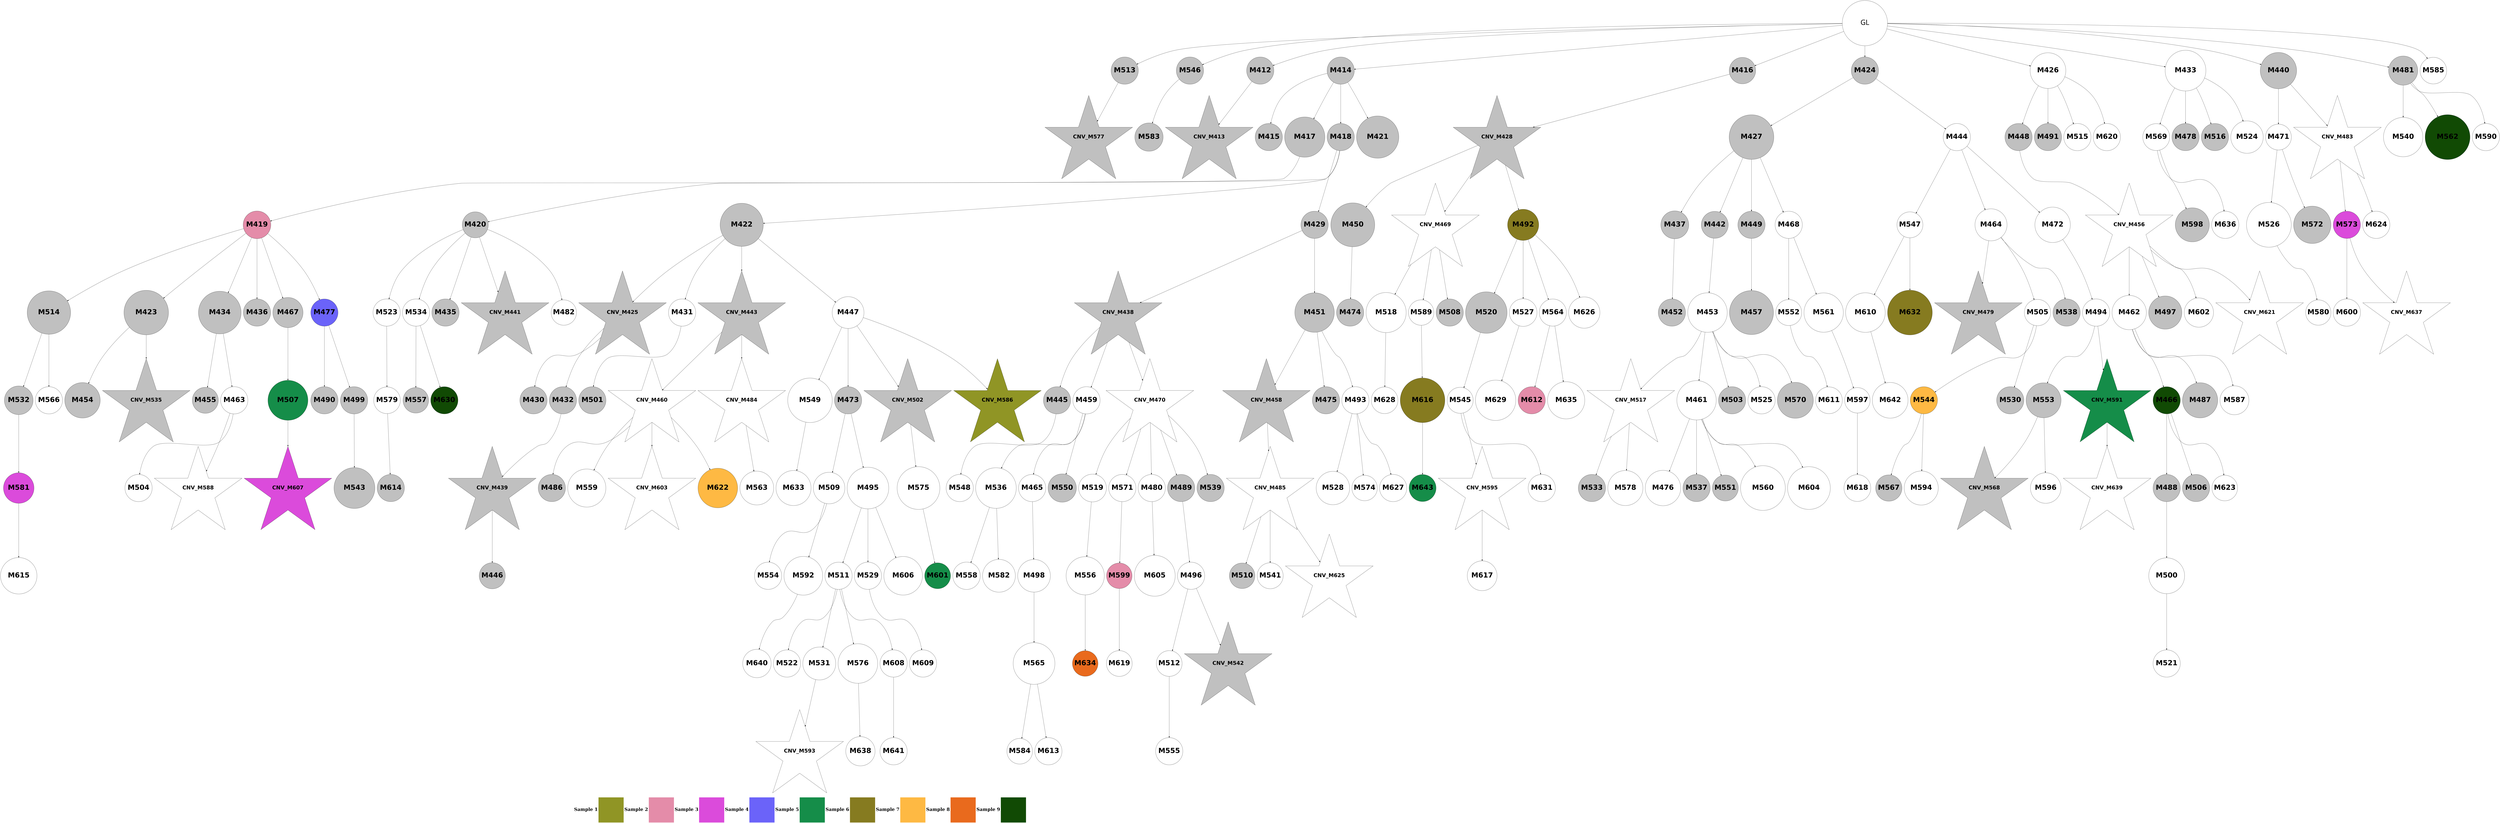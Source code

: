 digraph G { 
rankdir=TB;
512 -> 557;
512 -> 595;
514 -> 525;
514 -> 534;
514 -> 579;
514 -> 611;
515 -> 558;
516 -> 580;
517 -> 535;
517 -> 569;
520 -> 536;
520 -> 581;
521 -> 631;
522 -> 559;
523 -> 548;
526 -> 582;
529 -> 583;
530 -> 632;
532 -> 612;
534 -> 596;
535 -> 584;
537 -> 560;
537 -> 633;
539 -> 561;
539 -> 585;
547 -> 570;
547 -> 597;
548 -> 598;
548 -> 634;
549 -> 586;
550 -> 613;
550 -> 635;
552 -> 636;
555 -> 614;
556 -> 571;
556 -> 599;
559 -> 637;
564 -> 600;
567 -> 615;
567 -> 638;
568 -> 587;
568 -> 616;
572 -> 601;
572 -> 639;
574 -> 602;
576 -> 603;
576 -> 640;
578 -> 604;
579 -> 641;
582 -> 617;
584 -> 618;
592 -> 619;
594 -> 642;
595 -> 643;
598 -> 620;
600 -> 621;
602 -> 622;
611 -> 644;
613 -> 645;
619 -> 646;
414 -> 415;
414 -> 417;
414 -> 419;
414 -> 427;
414 -> 429;
414 -> 436;
414 -> 443;
414 -> 484;
414 -> 516;
414 -> 549;
414 -> 588;
415 -> 416;
417 -> 418;
417 -> 420;
417 -> 421;
417 -> 424;
419 -> 431;
420 -> 422;
421 -> 423;
421 -> 425;
421 -> 432;
422 -> 426;
422 -> 437;
422 -> 439;
422 -> 470;
422 -> 480;
422 -> 517;
423 -> 438;
423 -> 444;
423 -> 485;
423 -> 526;
423 -> 537;
425 -> 428;
425 -> 434;
425 -> 446;
425 -> 450;
426 -> 457;
426 -> 538;
427 -> 430;
427 -> 447;
428 -> 433;
428 -> 435;
429 -> 451;
429 -> 494;
429 -> 518;
429 -> 623;
430 -> 440;
430 -> 445;
430 -> 452;
430 -> 471;
431 -> 453;
431 -> 472;
431 -> 495;
432 -> 441;
432 -> 454;
434 -> 504;
435 -> 442;
436 -> 481;
436 -> 519;
436 -> 527;
436 -> 572;
437 -> 458;
437 -> 466;
440 -> 455;
441 -> 448;
441 -> 462;
441 -> 473;
442 -> 449;
443 -> 474;
443 -> 486;
445 -> 456;
446 -> 463;
446 -> 487;
447 -> 467;
447 -> 475;
447 -> 550;
448 -> 551;
450 -> 476;
450 -> 505;
450 -> 552;
450 -> 589;
451 -> 459;
452 -> 460;
453 -> 477;
454 -> 461;
454 -> 478;
454 -> 496;
456 -> 464;
456 -> 506;
456 -> 520;
456 -> 528;
456 -> 573;
459 -> 465;
459 -> 500;
459 -> 605;
459 -> 624;
461 -> 488;
462 -> 468;
462 -> 539;
462 -> 553;
463 -> 489;
463 -> 562;
463 -> 606;
463 -> 625;
464 -> 479;
464 -> 540;
464 -> 554;
464 -> 563;
464 -> 607;
465 -> 469;
465 -> 490;
465 -> 590;
466 -> 507;
466 -> 591;
467 -> 482;
467 -> 508;
467 -> 541;
468 -> 501;
469 -> 491;
469 -> 509;
469 -> 626;
470 -> 510;
471 -> 555;
471 -> 564;
472 -> 511;
472 -> 521;
472 -> 592;
473 -> 483;
473 -> 492;
473 -> 522;
473 -> 542;
473 -> 574;
474 -> 529;
474 -> 575;
475 -> 497;
476 -> 498;
476 -> 512;
480 -> 493;
480 -> 502;
483 -> 608;
484 -> 543;
484 -> 565;
484 -> 593;
486 -> 576;
486 -> 627;
487 -> 566;
488 -> 513;
488 -> 544;
488 -> 628;
491 -> 503;
492 -> 499;
495 -> 523;
495 -> 530;
495 -> 567;
495 -> 629;
496 -> 531;
496 -> 577;
496 -> 630;
497 -> 556;
497 -> 594;
498 -> 514;
498 -> 532;
498 -> 609;
499 -> 515;
499 -> 545;
501 -> 568;
502 -> 546;
503 -> 524;
505 -> 578;
508 -> 533;
508 -> 547;
510 -> 610;
633 [shape=circle style=filled fillcolor="#114a04" fontname="helvetica-bold" fontsize=56 label="M630" width=1.18 height=2 ];
565 [shape=circle style=filled fillcolor="#114a04" fontname="helvetica-bold" fontsize=56 label="M562" width=4.96 height=2 ];
469 [shape=circle style=filled fillcolor="#114a04" fontname="helvetica-bold" fontsize=56 label="M466" width=1.44 height=2 ];
624 [shape=star style=filled fillcolor=white fontname="helvetica-bold" fontsize=42 label="CNV_M621"];
542 [shape=circle style=filled fillcolor=grey fontname="helvetica-bold" fontsize=56 label="M539" width=1 height=2 ];
601 [shape=circle style=filled fillcolor=grey fontname="helvetica-bold" fontsize=56 label="M598" width=3.77 height=2 ];
496 [shape=circle style=filled fillcolor=white fontname="helvetica-bold" fontsize=56 label="M493" width=1.8 height=2 ];
511 [shape=circle style=filled fillcolor=grey fontname="helvetica-bold" fontsize=56 label="M508" width=0.33 height=2 ];
570 [shape=circle style=filled fillcolor=grey fontname="helvetica-bold" fontsize=56 label="M567" width=2.25 height=2 ];
462 [shape=circle style=filled fillcolor=white fontname="helvetica-bold" fontsize=56 label="M459" width=0.34 height=2 ];
637 [shape=circle style=filled fillcolor="#e96a1d" fontname="helvetica-bold" fontsize=56 label="M634" width=2.61 height=2 ];
429 [shape=circle style=filled fillcolor=white fontname="helvetica-bold" fontsize=56 label="M426" width=3.95 height=2 ];
549 [shape=circle style=filled fillcolor=grey fontname="helvetica-bold" fontsize=56 label="M546" width=0.32 height=2 ];
621 [shape=circle style=filled fillcolor=white fontname="helvetica-bold" fontsize=56 label="M618" width=2.09 height=2 ];
465 [shape=circle style=filled fillcolor=white fontname="helvetica-bold" fontsize=56 label="M462" width=3.79 height=2 ];
449 [shape=circle style=filled fillcolor=grey fontname="helvetica-bold" fontsize=56 label="M446" width=2.37 height=2 ];
548 [shape=circle style=filled fillcolor=white fontname="helvetica-bold" fontsize=56 label="M545" width=2.87 height=2 ];
521 [shape=circle style=filled fillcolor=white fontname="helvetica-bold" fontsize=56 label="M518" width=4.43 height=2 ];
468 [shape=circle style=filled fillcolor=white fontname="helvetica-bold" fontsize=56 label="M465" width=0.26 height=2 ];
527 [shape=circle style=filled fillcolor=white fontname="helvetica-bold" fontsize=56 label="M524" width=3.59 height=2 ];
487 [shape=star style=filled fillcolor=white fontname="helvetica-bold" fontsize=42 label="CNV_M484"];
594 [shape=star style=filled fillcolor="#158d49" fontname="helvetica-bold" fontsize=42 label="CNV_M591"];
495 [shape=circle style=filled fillcolor="#867b20" fontname="helvetica-bold" fontsize=56 label="M492" width=3.44 height=2 ];
606 [shape=star style=filled fillcolor=white fontname="helvetica-bold" fontsize=42 label="CNV_M603"];
641 [shape=circle style=filled fillcolor=white fontname="helvetica-bold" fontsize=56 label="M638" width=3.24 height=2 ];
484 [shape=circle style=filled fillcolor=grey fontname="helvetica-bold" fontsize=56 label="M481" width=3.22 height=2 ];
630 [shape=circle style=filled fillcolor=white fontname="helvetica-bold" fontsize=56 label="M627" width=1.94 height=2 ];
589 [shape=star style=filled fillcolor="#909525" fontname="helvetica-bold" fontsize=42 label="CNV_M586"];
554 [shape=circle style=filled fillcolor=grey fontname="helvetica-bold" fontsize=56 label="M551" width=2.45 height=2 ];
592 [shape=circle style=filled fillcolor=white fontname="helvetica-bold" fontsize=56 label="M589" width=2.74 height=2 ];
599 [shape=circle style=filled fillcolor=white fontname="helvetica-bold" fontsize=56 label="M596" width=3.38 height=2 ];
433 [shape=circle style=filled fillcolor=grey fontname="helvetica-bold" fontsize=56 label="M430" width=1.86 height=2 ];
503 [shape=circle style=filled fillcolor=white fontname="helvetica-bold" fontsize=56 label="M500" width=3.96 height=2 ];
423 [shape=circle style=filled fillcolor=grey fontname="helvetica-bold" fontsize=56 label="M420" width=2.39 height=2 ];
533 [shape=circle style=filled fillcolor=grey fontname="helvetica-bold" fontsize=56 label="M530" width=0.82 height=2 ];
508 [shape=circle style=filled fillcolor=white fontname="helvetica-bold" fontsize=56 label="M505" width=2.26 height=2 ];
573 [shape=circle style=filled fillcolor=grey fontname="helvetica-bold" fontsize=56 label="M570" width=3.97 height=2 ];
461 [shape=star style=filled fillcolor=grey fontname="helvetica-bold" fontsize=42 label="CNV_M458"];
619 [shape=circle style=filled fillcolor="#867b20" fontname="helvetica-bold" fontsize=56 label="M616" width=4.93 height=2 ];
524 [shape=circle style=filled fillcolor=white fontname="helvetica-bold" fontsize=56 label="M521" width=0.47 height=2 ];
543 [shape=circle style=filled fillcolor=white fontname="helvetica-bold" fontsize=56 label="M540" width=4.35 height=2 ];
597 [shape=circle style=filled fillcolor=white fontname="helvetica-bold" fontsize=56 label="M594" width=3.76 height=2 ];
431 [shape=star style=filled fillcolor=grey fontname="helvetica-bold" fontsize=42 label="CNV_M428"];
583 [shape=circle style=filled fillcolor=white fontname="helvetica-bold" fontsize=56 label="M580" width=2.79 height=2 ];
418 [shape=circle style=filled fillcolor=grey fontname="helvetica-bold" fontsize=56 label="M415" width=0.22 height=2 ];
596 [shape=star style=filled fillcolor=white fontname="helvetica-bold" fontsize=42 label="CNV_M593"];
585 [shape=circle style=filled fillcolor=white fontname="helvetica-bold" fontsize=56 label="M582" width=3.63 height=2 ];
590 [shape=circle style=filled fillcolor=white fontname="helvetica-bold" fontsize=56 label="M587" width=3.19 height=2 ];
523 [shape=circle style=filled fillcolor=grey fontname="helvetica-bold" fontsize=56 label="M520" width=4.58 height=2 ];
497 [shape=circle style=filled fillcolor=white fontname="helvetica-bold" fontsize=56 label="M494" width=3.01 height=2 ];
516 [shape=circle style=filled fillcolor=grey fontname="helvetica-bold" fontsize=56 label="M513" width=1.36 height=2 ];
446 [shape=star style=filled fillcolor=grey fontname="helvetica-bold" fontsize=42 label="CNV_M443"];
422 [shape=circle style=filled fillcolor="#e48ca9" fontname="helvetica-bold" fontsize=56 label="M419" width=3.06 height=2 ];
616 [shape=circle style=filled fillcolor=white fontname="helvetica-bold" fontsize=56 label="M613" width=0.48 height=2 ];
610 [shape=star style=filled fillcolor="#db4bdb" fontname="helvetica-bold" fontsize=42 label="CNV_M607"];
417 [shape=circle style=filled fillcolor=grey fontname="helvetica-bold" fontsize=56 label="M414" width=0.83 height=2 ];
481 [shape=circle style=filled fillcolor=grey fontname="helvetica-bold" fontsize=56 label="M478" width=0.85 height=2 ];
482 [shape=star style=filled fillcolor=grey fontname="helvetica-bold" fontsize=42 label="CNV_M479"];
452 [shape=circle style=filled fillcolor=grey fontname="helvetica-bold" fontsize=56 label="M449" width=1.68 height=2 ];
448 [shape=circle style=filled fillcolor=grey fontname="helvetica-bold" fontsize=56 label="M445" width=0 height=2 ];
493 [shape=circle style=filled fillcolor=grey fontname="helvetica-bold" fontsize=56 label="M490" width=1.15 height=2 ];
489 [shape=circle style=filled fillcolor=grey fontname="helvetica-bold" fontsize=56 label="M486" width=0.58 height=2 ];
564 [shape=circle style=filled fillcolor=white fontname="helvetica-bold" fontsize=56 label="M561" width=4.35 height=2 ];
507 [shape=circle style=filled fillcolor=white fontname="helvetica-bold" fontsize=56 label="M504" width=1.07 height=2 ];
586 [shape=circle style=filled fillcolor=grey fontname="helvetica-bold" fontsize=56 label="M583" width=3.13 height=2 ];
491 [shape=circle style=filled fillcolor=grey fontname="helvetica-bold" fontsize=56 label="M488" width=0.54 height=2 ];
531 [shape=circle style=filled fillcolor=white fontname="helvetica-bold" fontsize=56 label="M528" width=3.7 height=2 ];
547 [shape=circle style=filled fillcolor="#feb943" fontname="helvetica-bold" fontsize=56 label="M544" width=0.15 height=2 ];
634 [shape=circle style=filled fillcolor=white fontname="helvetica-bold" fontsize=56 label="M631" width=0.48 height=2 ];
514 [shape=circle style=filled fillcolor=white fontname="helvetica-bold" fontsize=56 label="M511" width=0.76 height=2 ];
576 [shape=circle style=filled fillcolor="#db4bdb" fontname="helvetica-bold" fontsize=56 label="M573" width=0.19 height=2 ];
604 [shape=circle style=filled fillcolor="#158d49" fontname="helvetica-bold" fontsize=56 label="M601" width=2.45 height=2 ];
571 [shape=star style=filled fillcolor=grey fontname="helvetica-bold" fontsize=42 label="CNV_M568"];
471 [shape=circle style=filled fillcolor=white fontname="helvetica-bold" fontsize=56 label="M468" width=1.28 height=2 ];
501 [shape=circle style=filled fillcolor=white fontname="helvetica-bold" fontsize=56 label="M498" width=3.61 height=2 ];
557 [shape=circle style=filled fillcolor=white fontname="helvetica-bold" fontsize=56 label="M554" width=1.48 height=2 ];
598 [shape=star style=filled fillcolor=white fontname="helvetica-bold" fontsize=42 label="CNV_M595"];
528 [shape=circle style=filled fillcolor=white fontname="helvetica-bold" fontsize=56 label="M525" width=1.61 height=2 ];
575 [shape=circle style=filled fillcolor=grey fontname="helvetica-bold" fontsize=56 label="M572" width=4.13 height=2 ];
628 [shape=star style=filled fillcolor=white fontname="helvetica-bold" fontsize=42 label="CNV_M625"];
534 [shape=circle style=filled fillcolor=white fontname="helvetica-bold" fontsize=56 label="M531" width=3.64 height=2 ];
476 [shape=circle style=filled fillcolor=grey fontname="helvetica-bold" fontsize=56 label="M473" width=1.58 height=2 ];
475 [shape=circle style=filled fillcolor=white fontname="helvetica-bold" fontsize=56 label="M472" width=3.92 height=2 ];
538 [shape=star style=filled fillcolor=grey fontname="helvetica-bold" fontsize=42 label="CNV_M535"];
477 [shape=circle style=filled fillcolor=grey fontname="helvetica-bold" fontsize=56 label="M474" width=0.65 height=2 ];
579 [shape=circle style=filled fillcolor=white fontname="helvetica-bold" fontsize=56 label="M576" width=4.37 height=2 ];
541 [shape=circle style=filled fillcolor=grey fontname="helvetica-bold" fontsize=56 label="M538" width=0.88 height=2 ];
486 [shape=star style=filled fillcolor=white fontname="helvetica-bold" fontsize=42 label="CNV_M483"];
561 [shape=circle style=filled fillcolor=white fontname="helvetica-bold" fontsize=56 label="M558" width=3.03 height=2 ];
466 [shape=circle style=filled fillcolor=white fontname="helvetica-bold" fontsize=56 label="M463" width=0.85 height=2 ];
500 [shape=circle style=filled fillcolor=grey fontname="helvetica-bold" fontsize=56 label="M497" width=3.66 height=2 ];
550 [shape=circle style=filled fillcolor=white fontname="helvetica-bold" fontsize=56 label="M547" width=2.43 height=2 ];
643 [shape=circle style=filled fillcolor=white fontname="helvetica-bold" fontsize=56 label="M640" width=3.14 height=2 ];
434 [shape=circle style=filled fillcolor=white fontname="helvetica-bold" fontsize=56 label="M431" width=1.96 height=2 ];
470 [shape=circle style=filled fillcolor=grey fontname="helvetica-bold" fontsize=56 label="M467" width=3.34 height=2 ];
455 [shape=circle style=filled fillcolor=grey fontname="helvetica-bold" fontsize=56 label="M452" width=0.48 height=2 ];
473 [shape=star style=filled fillcolor=white fontname="helvetica-bold" fontsize=42 label="CNV_M470"];
553 [shape=circle style=filled fillcolor=grey fontname="helvetica-bold" fontsize=56 label="M550" width=3.13 height=2 ];
646 [shape=circle style=filled fillcolor="#158d49" fontname="helvetica-bold" fontsize=56 label="M643" width=2.99 height=2 ];
474 [shape=circle style=filled fillcolor=white fontname="helvetica-bold" fontsize=56 label="M471" width=2.48 height=2 ];
447 [shape=circle style=filled fillcolor=white fontname="helvetica-bold" fontsize=56 label="M444" width=1 height=2 ];
558 [shape=circle style=filled fillcolor=white fontname="helvetica-bold" fontsize=56 label="M555" width=0.61 height=2 ];
502 [shape=circle style=filled fillcolor=grey fontname="helvetica-bold" fontsize=56 label="M499" width=1.61 height=2 ];
453 [shape=circle style=filled fillcolor=grey fontname="helvetica-bold" fontsize=56 label="M450" width=4.85 height=2 ];
560 [shape=circle style=filled fillcolor=grey fontname="helvetica-bold" fontsize=56 label="M557" width=2.71 height=2 ];
421 [shape=circle style=filled fillcolor=grey fontname="helvetica-bold" fontsize=56 label="M418" width=0.1 height=2 ];
438 [shape=circle style=filled fillcolor=grey fontname="helvetica-bold" fontsize=56 label="M435" width=1.73 height=2 ];
436 [shape=circle style=filled fillcolor=white fontname="helvetica-bold" fontsize=56 label="M433" width=4.5 height=2 ];
580 [shape=star style=filled fillcolor=grey fontname="helvetica-bold" fontsize=42 label="CNV_M577"];
432 [shape=circle style=filled fillcolor=grey fontname="helvetica-bold" fontsize=56 label="M429" width=0.21 height=2 ];
490 [shape=circle style=filled fillcolor=grey fontname="helvetica-bold" fontsize=56 label="M487" width=3.89 height=2 ];
532 [shape=circle style=filled fillcolor=white fontname="helvetica-bold" fontsize=56 label="M529" width=1.71 height=2 ];
614 [shape=circle style=filled fillcolor=white fontname="helvetica-bold" fontsize=56 label="M611" width=2.11 height=2 ];
506 [shape=circle style=filled fillcolor=grey fontname="helvetica-bold" fontsize=56 label="M503" width=0.6 height=2 ];
519 [shape=circle style=filled fillcolor=grey fontname="helvetica-bold" fontsize=56 label="M516" width=0.68 height=2 ];
615 [shape=circle style=filled fillcolor="#e48ca9" fontname="helvetica-bold" fontsize=56 label="M612" width=0.95 height=2 ];
425 [shape=circle style=filled fillcolor=grey fontname="helvetica-bold" fontsize=56 label="M422" width=4.76 height=2 ];
578 [shape=circle style=filled fillcolor=white fontname="helvetica-bold" fontsize=56 label="M575" width=4.72 height=2 ];
460 [shape=circle style=filled fillcolor=grey fontname="helvetica-bold" fontsize=56 label="M457" width=4.86 height=2 ];
636 [shape=circle style=filled fillcolor=white fontname="helvetica-bold" fontsize=56 label="M633" width=3.88 height=2 ];
509 [shape=circle style=filled fillcolor=grey fontname="helvetica-bold" fontsize=56 label="M506" width=0.21 height=2 ];
427 [shape=circle style=filled fillcolor=grey fontname="helvetica-bold" fontsize=56 label="M424" width=1.97 height=2 ];
467 [shape=circle style=filled fillcolor=white fontname="helvetica-bold" fontsize=56 label="M464" width=3.54 height=2 ];
544 [shape=circle style=filled fillcolor=white fontname="helvetica-bold" fontsize=56 label="M541" width=2.39 height=2 ];
588 [shape=circle style=filled fillcolor=white fontname="helvetica-bold" fontsize=56 label="M585" width=2.17 height=2 ];
568 [shape=circle style=filled fillcolor=white fontname="helvetica-bold" fontsize=56 label="M565" width=4.61 height=2 ];
430 [shape=circle style=filled fillcolor=grey fontname="helvetica-bold" fontsize=56 label="M427" width=4.93 height=2 ];
525 [shape=circle style=filled fillcolor=white fontname="helvetica-bold" fontsize=56 label="M522" width=1.33 height=2 ];
574 [shape=circle style=filled fillcolor=white fontname="helvetica-bold" fontsize=56 label="M571" width=1.69 height=2 ];
451 [shape=circle style=filled fillcolor=grey fontname="helvetica-bold" fontsize=56 label="M448" width=1.41 height=2 ];
639 [shape=circle style=filled fillcolor=white fontname="helvetica-bold" fontsize=56 label="M636" width=0.85 height=2 ];
492 [shape=circle style=filled fillcolor=grey fontname="helvetica-bold" fontsize=56 label="M489" width=1.27 height=2 ];
485 [shape=circle style=filled fillcolor=white fontname="helvetica-bold" fontsize=56 label="M482" width=2.78 height=2 ];
608 [shape=circle style=filled fillcolor=white fontname="helvetica-bold" fontsize=56 label="M605" width=4.52 height=2 ];
443 [shape=circle style=filled fillcolor=grey fontname="helvetica-bold" fontsize=56 label="M440" width=4.01 height=2 ];
535 [shape=circle style=filled fillcolor=grey fontname="helvetica-bold" fontsize=56 label="M532" width=3.17 height=2 ];
638 [shape=circle style=filled fillcolor=white fontname="helvetica-bold" fontsize=56 label="M635" width=4.11 height=2 ];
424 [shape=circle style=filled fillcolor=grey fontname="helvetica-bold" fontsize=56 label="M421" width=4.66 height=2 ];
435 [shape=circle style=filled fillcolor=grey fontname="helvetica-bold" fontsize=56 label="M432" width=0.9 height=2 ];
629 [shape=circle style=filled fillcolor=white fontname="helvetica-bold" fontsize=56 label="M626" width=3.46 height=2 ];
562 [shape=circle style=filled fillcolor=white fontname="helvetica-bold" fontsize=56 label="M559" width=4.21 height=2 ];
480 [shape=circle style=filled fillcolor="#6b63f9" fontname="helvetica-bold" fontsize=56 label="M477" width=0.32 height=2 ];
645 [shape=circle style=filled fillcolor=white fontname="helvetica-bold" fontsize=56 label="M642" width=3.95 height=2 ];
419 [shape=circle style=filled fillcolor=grey fontname="helvetica-bold" fontsize=56 label="M416" width=2.22 height=2 ];
591 [shape=star style=filled fillcolor=white fontname="helvetica-bold" fontsize=42 label="CNV_M588"];
445 [shape=circle style=filled fillcolor=grey fontname="helvetica-bold" fontsize=56 label="M442" width=2.05 height=2 ];
522 [shape=circle style=filled fillcolor=white fontname="helvetica-bold" fontsize=56 label="M519" width=3.07 height=2 ];
483 [shape=circle style=filled fillcolor=white fontname="helvetica-bold" fontsize=56 label="M480" width=0.41 height=2 ];
439 [shape=circle style=filled fillcolor=grey fontname="helvetica-bold" fontsize=56 label="M436" width=1.56 height=2 ];
635 [shape=circle style=filled fillcolor="#867b20" fontname="helvetica-bold" fontsize=56 label="M632" width=4.94 height=2 ];
545 [shape=star style=filled fillcolor=grey fontname="helvetica-bold" fontsize=42 label="CNV_M542"];
623 [shape=circle style=filled fillcolor=white fontname="helvetica-bold" fontsize=56 label="M620" width=0.11 height=2 ];
498 [shape=circle style=filled fillcolor=white fontname="helvetica-bold" fontsize=56 label="M495" width=4.6 height=2 ];
536 [shape=circle style=filled fillcolor=grey fontname="helvetica-bold" fontsize=56 label="M533" width=1.44 height=2 ];
440 [shape=circle style=filled fillcolor=grey fontname="helvetica-bold" fontsize=56 label="M437" width=3.08 height=2 ];
458 [shape=circle style=filled fillcolor=grey fontname="helvetica-bold" fontsize=56 label="M455" width=2.39 height=2 ];
530 [shape=circle style=filled fillcolor=white fontname="helvetica-bold" fontsize=56 label="M527" width=3.05 height=2 ];
609 [shape=circle style=filled fillcolor=white fontname="helvetica-bold" fontsize=56 label="M606" width=4.27 height=2 ];
441 [shape=star style=filled fillcolor=grey fontname="helvetica-bold" fontsize=42 label="CNV_M438"];
454 [shape=circle style=filled fillcolor=grey fontname="helvetica-bold" fontsize=56 label="M451" width=4.36 height=2 ];
464 [shape=circle style=filled fillcolor=white fontname="helvetica-bold" fontsize=56 label="M461" width=4.35 height=2 ];
600 [shape=circle style=filled fillcolor=white fontname="helvetica-bold" fontsize=56 label="M597" width=2.73 height=2 ];
581 [shape=circle style=filled fillcolor=white fontname="helvetica-bold" fontsize=56 label="M578" width=3.88 height=2 ];
472 [shape=star style=filled fillcolor=white fontname="helvetica-bold" fontsize=42 label="CNV_M469"];
563 [shape=circle style=filled fillcolor=white fontname="helvetica-bold" fontsize=56 label="M560" width=4.95 height=2 ];
577 [shape=circle style=filled fillcolor=white fontname="helvetica-bold" fontsize=56 label="M574" width=2.73 height=2 ];
499 [shape=circle style=filled fillcolor=white fontname="helvetica-bold" fontsize=56 label="M496" width=1.5 height=2 ];
456 [shape=circle style=filled fillcolor=white fontname="helvetica-bold" fontsize=56 label="M453" width=4.36 height=2 ];
551 [shape=circle style=filled fillcolor=white fontname="helvetica-bold" fontsize=56 label="M548" width=0.07 height=2 ];
479 [shape=circle style=filled fillcolor=white fontname="helvetica-bold" fontsize=56 label="M476" width=3.91 height=2 ];
625 [shape=circle style=filled fillcolor="#feb943" fontname="helvetica-bold" fontsize=56 label="M622" width=4.38 height=2 ];
595 [shape=circle style=filled fillcolor=white fontname="helvetica-bold" fontsize=56 label="M592" width=4.28 height=2 ];
420 [shape=circle style=filled fillcolor=grey fontname="helvetica-bold" fontsize=56 label="M417" width=4.44 height=2 ];
517 [shape=circle style=filled fillcolor=grey fontname="helvetica-bold" fontsize=56 label="M514" width=4.79 height=2 ];
512 [shape=circle style=filled fillcolor=white fontname="helvetica-bold" fontsize=56 label="M509" width=3.49 height=2 ];
537 [shape=circle style=filled fillcolor=white fontname="helvetica-bold" fontsize=56 label="M534" width=1.65 height=2 ];
505 [shape=star style=filled fillcolor=grey fontname="helvetica-bold" fontsize=42 label="CNV_M502"];
515 [shape=circle style=filled fillcolor=white fontname="helvetica-bold" fontsize=56 label="M512" width=2.51 height=2 ];
463 [shape=star style=filled fillcolor=white fontname="helvetica-bold" fontsize=42 label="CNV_M460"];
513 [shape=circle style=filled fillcolor=grey fontname="helvetica-bold" fontsize=56 label="M510" width=2.66 height=2 ];
602 [shape=circle style=filled fillcolor="#e48ca9" fontname="helvetica-bold" fontsize=56 label="M599" width=2.66 height=2 ];
603 [shape=circle style=filled fillcolor=white fontname="helvetica-bold" fontsize=56 label="M600" width=3.01 height=2 ];
582 [shape=circle style=filled fillcolor=white fontname="helvetica-bold" fontsize=56 label="M579" width=2.17 height=2 ];
442 [shape=star style=filled fillcolor=grey fontname="helvetica-bold" fontsize=42 label="CNV_M439"];
605 [shape=circle style=filled fillcolor=white fontname="helvetica-bold" fontsize=56 label="M602" width=3.23 height=2 ];
622 [shape=circle style=filled fillcolor=white fontname="helvetica-bold" fontsize=56 label="M619" width=2.85 height=2 ];
416 [shape=star style=filled fillcolor=grey fontname="helvetica-bold" fontsize=42 label="CNV_M413"];
607 [shape=circle style=filled fillcolor=white fontname="helvetica-bold" fontsize=56 label="M604" width=4.72 height=2 ];
567 [shape=circle style=filled fillcolor=white fontname="helvetica-bold" fontsize=56 label="M564" width=2.03 height=2 ];
569 [shape=circle style=filled fillcolor=white fontname="helvetica-bold" fontsize=56 label="M566" width=1.29 height=2 ];
457 [shape=circle style=filled fillcolor=grey fontname="helvetica-bold" fontsize=56 label="M454" width=3.92 height=2 ];
539 [shape=circle style=filled fillcolor=white fontname="helvetica-bold" fontsize=56 label="M536" width=4.48 height=2 ];
559 [shape=circle style=filled fillcolor=white fontname="helvetica-bold" fontsize=56 label="M556" width=4.22 height=2 ];
415 [shape=circle style=filled fillcolor=grey fontname="helvetica-bold" fontsize=56 label="M412" width=0.16 height=2 ];
529 [shape=circle style=filled fillcolor=white fontname="helvetica-bold" fontsize=56 label="M526" width=4.94 height=2 ];
494 [shape=circle style=filled fillcolor=grey fontname="helvetica-bold" fontsize=56 label="M491" width=0.88 height=2 ];
426 [shape=circle style=filled fillcolor=grey fontname="helvetica-bold" fontsize=56 label="M423" width=4.92 height=2 ];
488 [shape=star style=filled fillcolor=white fontname="helvetica-bold" fontsize=42 label="CNV_M485"];
642 [shape=star style=filled fillcolor=white fontname="helvetica-bold" fontsize=42 label="CNV_M639"];
587 [shape=circle style=filled fillcolor=white fontname="helvetica-bold" fontsize=56 label="M584" width=2.84 height=2 ];
572 [shape=circle style=filled fillcolor=white fontname="helvetica-bold" fontsize=56 label="M569" width=2.97 height=2 ];
556 [shape=circle style=filled fillcolor=grey fontname="helvetica-bold" fontsize=56 label="M553" width=3.86 height=2 ];
459 [shape=star style=filled fillcolor=white fontname="helvetica-bold" fontsize=42 label="CNV_M456"];
618 [shape=circle style=filled fillcolor=white fontname="helvetica-bold" fontsize=56 label="M615" width=4.03 height=2 ];
428 [shape=star style=filled fillcolor=grey fontname="helvetica-bold" fontsize=42 label="CNV_M425"];
627 [shape=circle style=filled fillcolor=white fontname="helvetica-bold" fontsize=56 label="M624" width=0.19 height=2 ];
552 [shape=circle style=filled fillcolor=white fontname="helvetica-bold" fontsize=56 label="M549" width=4.92 height=2 ];
617 [shape=circle style=filled fillcolor=grey fontname="helvetica-bold" fontsize=56 label="M614" width=1.64 height=2 ];
632 [shape=circle style=filled fillcolor=white fontname="helvetica-bold" fontsize=56 label="M629" width=4.46 height=2 ];
593 [shape=circle style=filled fillcolor=white fontname="helvetica-bold" fontsize=56 label="M590" width=1.78 height=2 ];
584 [shape=circle style=filled fillcolor="#db4bdb" fontname="helvetica-bold" fontsize=56 label="M581" width=3.37 height=2 ];
620 [shape=circle style=filled fillcolor=white fontname="helvetica-bold" fontsize=56 label="M617" width=3.29 height=2 ];
626 [shape=circle style=filled fillcolor=white fontname="helvetica-bold" fontsize=56 label="M623" width=2.6 height=2 ];
555 [shape=circle style=filled fillcolor=white fontname="helvetica-bold" fontsize=56 label="M552" width=2.39 height=2 ];
450 [shape=circle style=filled fillcolor=white fontname="helvetica-bold" fontsize=56 label="M447" width=3.51 height=2 ];
640 [shape=star style=filled fillcolor=white fontname="helvetica-bold" fontsize=42 label="CNV_M637"];
612 [shape=circle style=filled fillcolor=white fontname="helvetica-bold" fontsize=56 label="M609" width=0.92 height=2 ];
546 [shape=circle style=filled fillcolor=grey fontname="helvetica-bold" fontsize=56 label="M543" width=4.51 height=2 ];
437 [shape=circle style=filled fillcolor=grey fontname="helvetica-bold" fontsize=56 label="M434" width=4.71 height=2 ];
644 [shape=circle style=filled fillcolor=white fontname="helvetica-bold" fontsize=56 label="M641" width=0.56 height=2 ];
518 [shape=circle style=filled fillcolor=white fontname="helvetica-bold" fontsize=56 label="M515" width=1.37 height=2 ];
526 [shape=circle style=filled fillcolor=white fontname="helvetica-bold" fontsize=56 label="M523" width=0.16 height=2 ];
444 [shape=star style=filled fillcolor=grey fontname="helvetica-bold" fontsize=42 label="CNV_M441"];
478 [shape=circle style=filled fillcolor=grey fontname="helvetica-bold" fontsize=56 label="M475" width=1 height=2 ];
540 [shape=circle style=filled fillcolor=grey fontname="helvetica-bold" fontsize=56 label="M537" width=1.23 height=2 ];
611 [shape=circle style=filled fillcolor=white fontname="helvetica-bold" fontsize=56 label="M608" width=1.21 height=2 ];
510 [shape=circle style=filled fillcolor="#158d49" fontname="helvetica-bold" fontsize=56 label="M507" width=4.41 height=2 ];
504 [shape=circle style=filled fillcolor=grey fontname="helvetica-bold" fontsize=56 label="M501" width=1.59 height=2 ];
414 [label="GL" fontname="arial-bold" fontsize=56 width=5 height=5];
613 [shape=circle style=filled fillcolor=white fontname="helvetica-bold" fontsize=56 label="M610" width=4.38 height=2 ];
566 [shape=circle style=filled fillcolor=white fontname="helvetica-bold" fontsize=56 label="M563" width=3.73 height=2 ];
520 [shape=star style=filled fillcolor=white fontname="helvetica-bold" fontsize=42 label="CNV_M517"];
631 [shape=circle style=filled fillcolor=white fontname="helvetica-bold" fontsize=56 label="M628" width=2.95 height=2 ];
{rank=sink;
Legend[shape=none, margin=0, label=<<TABLE border="0" cellborder="0" cellspacing="0"> 
<TR><TD width="200" height="200" colspan="1"><FONT POINT-SIZE="36.0"><B>Sample 1</B></FONT></TD><TD width="200" height="200" colspan="1" BGCOLOR="#909525"></TD>
<TD width="200" height="200" colspan="1"><FONT POINT-SIZE="36.0"><B>Sample 2</B></FONT></TD><TD width="200" height="200" colspan="1" BGCOLOR="#e48ca9"></TD>
<TD width="200" height="200" colspan="1"><FONT POINT-SIZE="36.0"><B>Sample 3</B></FONT></TD><TD width="200" height="200" colspan="1" BGCOLOR="#db4bdb"></TD>
<TD width="200" height="200" colspan="1"><FONT POINT-SIZE="36.0"><B>Sample 4</B></FONT></TD><TD width="200" height="200" colspan="1" BGCOLOR="#6b63f9"></TD>
<TD width="200" height="200" colspan="1"><FONT POINT-SIZE="36.0"><B>Sample 5</B></FONT></TD><TD width="200" height="200" colspan="1" BGCOLOR="#158d49"></TD>
<TD width="200" height="200" colspan="1"><FONT POINT-SIZE="36.0"><B>Sample 6</B></FONT></TD><TD width="200" height="200" colspan="1" BGCOLOR="#867b20"></TD>
<TD width="200" height="200" colspan="1"><FONT POINT-SIZE="36.0"><B>Sample 7</B></FONT></TD><TD width="200" height="200" colspan="1" BGCOLOR="#feb943"></TD>
<TD width="200" height="200" colspan="1"><FONT POINT-SIZE="36.0"><B>Sample 8</B></FONT></TD><TD width="200" height="200" colspan="1" BGCOLOR="#e96a1d"></TD>
<TD width="200" height="200" colspan="1"><FONT POINT-SIZE="36.0"><B>Sample 9</B></FONT></TD><TD width="200" height="200" colspan="1" BGCOLOR="#114a04"></TD>
</TR></TABLE>>];
} 
}